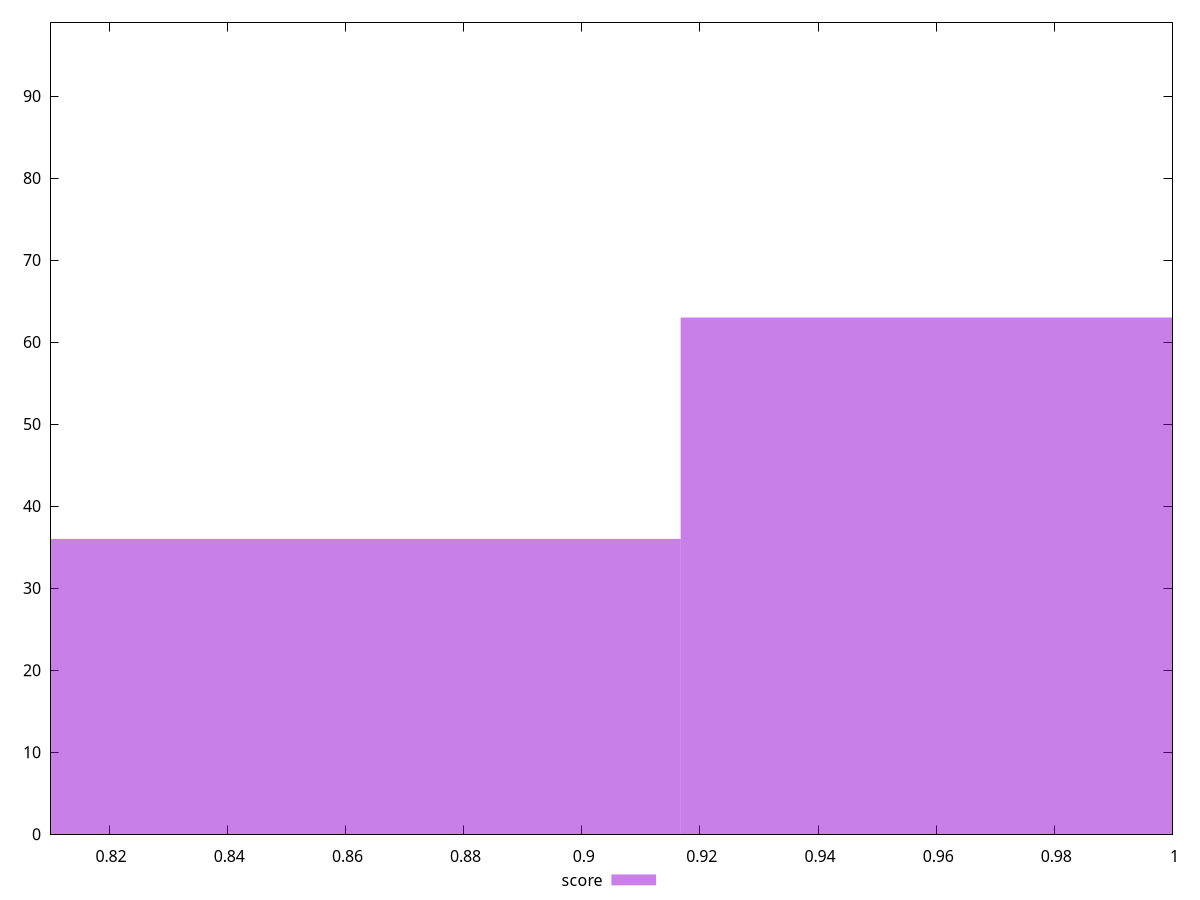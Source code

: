 reset

$score <<EOF
0.8462259179610501 36
0.9872635709545584 63
EOF

set key outside below
set boxwidth 0.14103765299350834
set xrange [0.81:1]
set yrange [0:99]
set trange [0:99]
set style fill transparent solid 0.5 noborder
set terminal svg size 640, 490 enhanced background rgb 'white'
set output "report/report_00029_2021-02-24T13-36-40.390Z/unminified-javascript/samples/card/score/histogram.svg"

plot $score title "score" with boxes

reset
